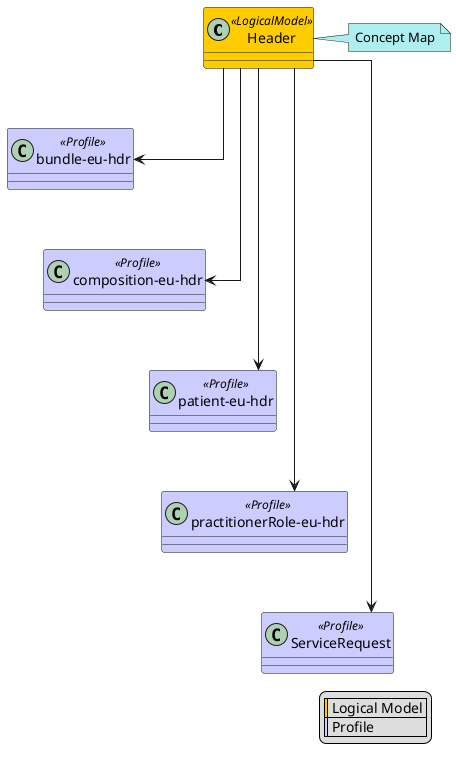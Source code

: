 @startuml
skinparam class {
    BackgroundColor<<LogicalModel>> #FFCC00
    BackgroundColor<<Profile>> #CCCCFF
}
skinparam linetype ortho
legend right
  | <#FFCC00> | Logical Model |
  | <#CCCCFF> | Profile |
endlegend
class "Header" <<LogicalModel>> [[StructureDefinition-Header.html]]
note right #PaleTurquoise [[ConceptMap-hdrHeader2FHIR-eu-hdr.html]]
Concept Map
endnote
class "bundle-eu-hdr" <<Profile>> [[StructureDefinition-bundle-eu-hdr.html]]
"Header" --> "bundle-eu-hdr"
class "composition-eu-hdr" <<Profile>> [[StructureDefinition-composition-eu-hdr.html]]
"Header" --> "composition-eu-hdr"
"bundle-eu-hdr" -[hidden]-> "composition-eu-hdr"
class "patient-eu-hdr" <<Profile>> [[StructureDefinition-patient-eu-hdr.html]]
"Header" --> "patient-eu-hdr"
"composition-eu-hdr" -[hidden]-> "patient-eu-hdr"
class "practitionerRole-eu-hdr" <<Profile>> [[StructureDefinition-practitionerRole-eu-hdr.html]]
"Header" --> "practitionerRole-eu-hdr"
"patient-eu-hdr" -[hidden]-> "practitionerRole-eu-hdr"
class "ServiceRequest" <<Profile>> [[http://hl7.org/fhir/StructureDefinition/ServiceRequest]]
"Header" --> "ServiceRequest"
"practitionerRole-eu-hdr" -[hidden]-> "ServiceRequest"
@enduml